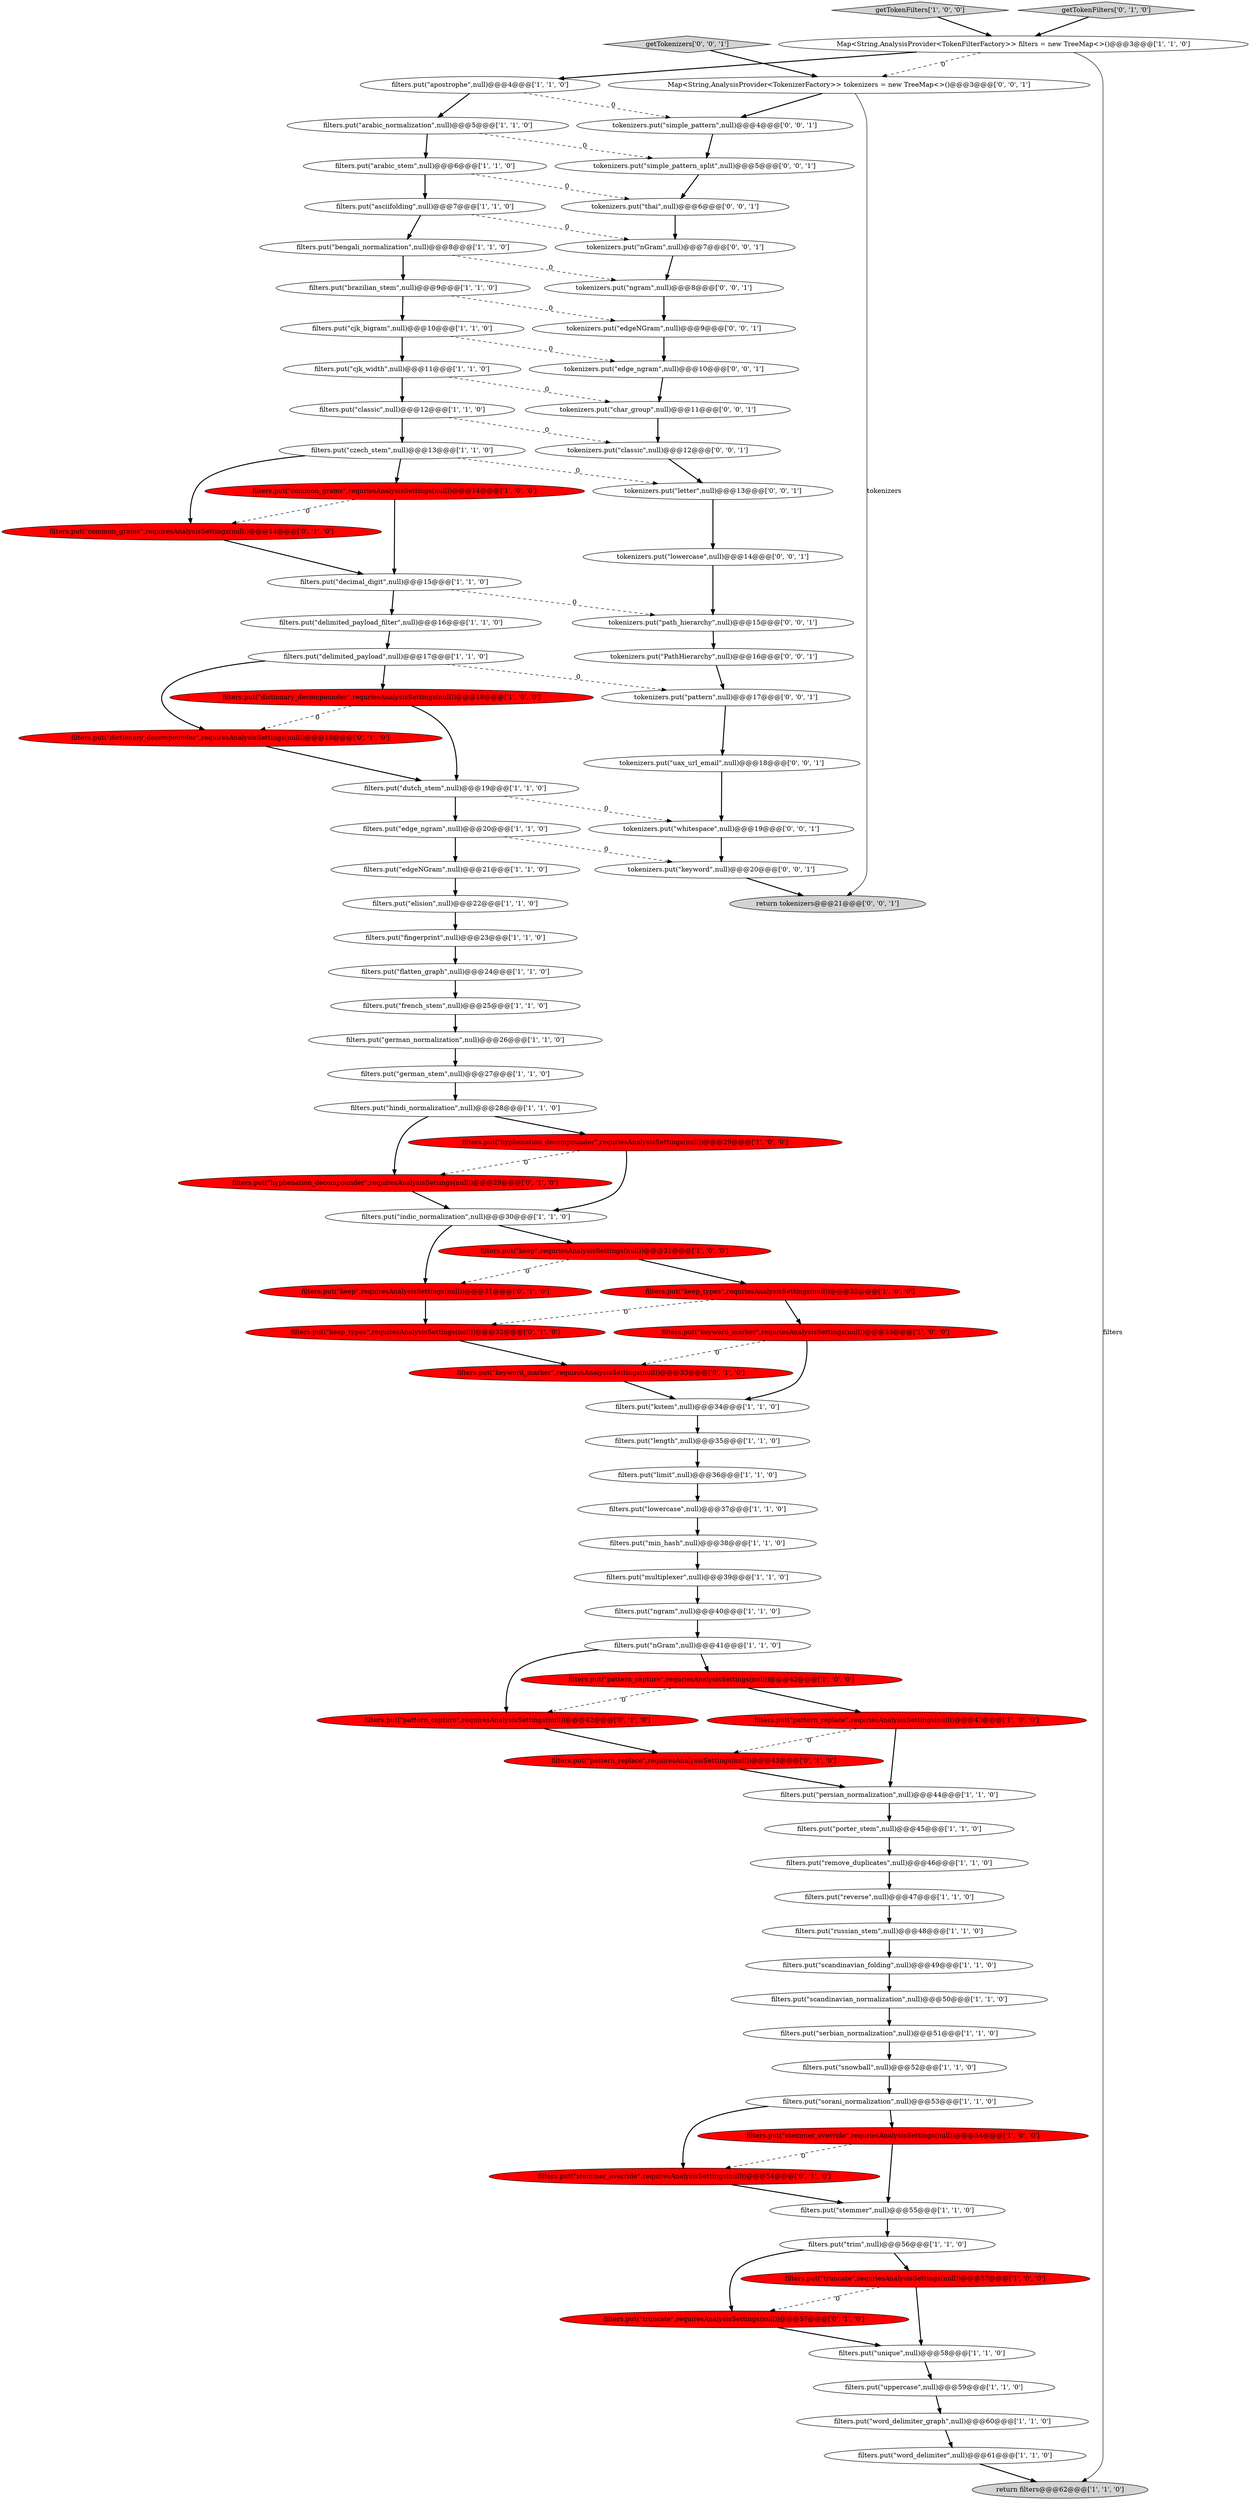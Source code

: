 digraph {
39 [style = filled, label = "filters.put(\"french_stem\",null)@@@25@@@['1', '1', '0']", fillcolor = white, shape = ellipse image = "AAA0AAABBB1BBB"];
9 [style = filled, label = "filters.put(\"reverse\",null)@@@47@@@['1', '1', '0']", fillcolor = white, shape = ellipse image = "AAA0AAABBB1BBB"];
20 [style = filled, label = "filters.put(\"edgeNGram\",null)@@@21@@@['1', '1', '0']", fillcolor = white, shape = ellipse image = "AAA0AAABBB1BBB"];
58 [style = filled, label = "filters.put(\"arabic_normalization\",null)@@@5@@@['1', '1', '0']", fillcolor = white, shape = ellipse image = "AAA0AAABBB1BBB"];
5 [style = filled, label = "filters.put(\"porter_stem\",null)@@@45@@@['1', '1', '0']", fillcolor = white, shape = ellipse image = "AAA0AAABBB1BBB"];
51 [style = filled, label = "filters.put(\"dictionary_decompounder\",requriesAnalysisSettings(null))@@@18@@@['1', '0', '0']", fillcolor = red, shape = ellipse image = "AAA1AAABBB1BBB"];
85 [style = filled, label = "tokenizers.put(\"ngram\",null)@@@8@@@['0', '0', '1']", fillcolor = white, shape = ellipse image = "AAA0AAABBB3BBB"];
44 [style = filled, label = "filters.put(\"persian_normalization\",null)@@@44@@@['1', '1', '0']", fillcolor = white, shape = ellipse image = "AAA0AAABBB1BBB"];
89 [style = filled, label = "tokenizers.put(\"classic\",null)@@@12@@@['0', '0', '1']", fillcolor = white, shape = ellipse image = "AAA0AAABBB3BBB"];
16 [style = filled, label = "filters.put(\"hyphenation_decompounder\",requriesAnalysisSettings(null))@@@29@@@['1', '0', '0']", fillcolor = red, shape = ellipse image = "AAA1AAABBB1BBB"];
7 [style = filled, label = "filters.put(\"ngram\",null)@@@40@@@['1', '1', '0']", fillcolor = white, shape = ellipse image = "AAA0AAABBB1BBB"];
59 [style = filled, label = "filters.put(\"edge_ngram\",null)@@@20@@@['1', '1', '0']", fillcolor = white, shape = ellipse image = "AAA0AAABBB1BBB"];
57 [style = filled, label = "filters.put(\"kstem\",null)@@@34@@@['1', '1', '0']", fillcolor = white, shape = ellipse image = "AAA0AAABBB1BBB"];
22 [style = filled, label = "filters.put(\"delimited_payload_filter\",null)@@@16@@@['1', '1', '0']", fillcolor = white, shape = ellipse image = "AAA0AAABBB1BBB"];
49 [style = filled, label = "filters.put(\"fingerprint\",null)@@@23@@@['1', '1', '0']", fillcolor = white, shape = ellipse image = "AAA0AAABBB1BBB"];
48 [style = filled, label = "filters.put(\"keep_types\",requriesAnalysisSettings(null))@@@32@@@['1', '0', '0']", fillcolor = red, shape = ellipse image = "AAA1AAABBB1BBB"];
91 [style = filled, label = "tokenizers.put(\"edge_ngram\",null)@@@10@@@['0', '0', '1']", fillcolor = white, shape = ellipse image = "AAA0AAABBB3BBB"];
23 [style = filled, label = "getTokenFilters['1', '0', '0']", fillcolor = lightgray, shape = diamond image = "AAA0AAABBB1BBB"];
71 [style = filled, label = "filters.put(\"pattern_replace\",requiresAnalysisSettings(null))@@@43@@@['0', '1', '0']", fillcolor = red, shape = ellipse image = "AAA1AAABBB2BBB"];
40 [style = filled, label = "filters.put(\"arabic_stem\",null)@@@6@@@['1', '1', '0']", fillcolor = white, shape = ellipse image = "AAA0AAABBB1BBB"];
6 [style = filled, label = "filters.put(\"german_stem\",null)@@@27@@@['1', '1', '0']", fillcolor = white, shape = ellipse image = "AAA0AAABBB1BBB"];
24 [style = filled, label = "filters.put(\"keep\",requriesAnalysisSettings(null))@@@31@@@['1', '0', '0']", fillcolor = red, shape = ellipse image = "AAA1AAABBB1BBB"];
35 [style = filled, label = "filters.put(\"length\",null)@@@35@@@['1', '1', '0']", fillcolor = white, shape = ellipse image = "AAA0AAABBB1BBB"];
74 [style = filled, label = "Map<String,AnalysisProvider<TokenizerFactory>> tokenizers = new TreeMap<>()@@@3@@@['0', '0', '1']", fillcolor = white, shape = ellipse image = "AAA0AAABBB3BBB"];
14 [style = filled, label = "filters.put(\"pattern_capture\",requriesAnalysisSettings(null))@@@42@@@['1', '0', '0']", fillcolor = red, shape = ellipse image = "AAA1AAABBB1BBB"];
31 [style = filled, label = "filters.put(\"stemmer_override\",requriesAnalysisSettings(null))@@@54@@@['1', '0', '0']", fillcolor = red, shape = ellipse image = "AAA1AAABBB1BBB"];
80 [style = filled, label = "tokenizers.put(\"nGram\",null)@@@7@@@['0', '0', '1']", fillcolor = white, shape = ellipse image = "AAA0AAABBB3BBB"];
0 [style = filled, label = "filters.put(\"flatten_graph\",null)@@@24@@@['1', '1', '0']", fillcolor = white, shape = ellipse image = "AAA0AAABBB1BBB"];
56 [style = filled, label = "filters.put(\"limit\",null)@@@36@@@['1', '1', '0']", fillcolor = white, shape = ellipse image = "AAA0AAABBB1BBB"];
29 [style = filled, label = "filters.put(\"asciifolding\",null)@@@7@@@['1', '1', '0']", fillcolor = white, shape = ellipse image = "AAA0AAABBB1BBB"];
63 [style = filled, label = "filters.put(\"common_grams\",requiresAnalysisSettings(null))@@@14@@@['0', '1', '0']", fillcolor = red, shape = ellipse image = "AAA1AAABBB2BBB"];
61 [style = filled, label = "filters.put(\"keep_types\",requiresAnalysisSettings(null))@@@32@@@['0', '1', '0']", fillcolor = red, shape = ellipse image = "AAA1AAABBB2BBB"];
72 [style = filled, label = "tokenizers.put(\"thai\",null)@@@6@@@['0', '0', '1']", fillcolor = white, shape = ellipse image = "AAA0AAABBB3BBB"];
82 [style = filled, label = "tokenizers.put(\"whitespace\",null)@@@19@@@['0', '0', '1']", fillcolor = white, shape = ellipse image = "AAA0AAABBB3BBB"];
86 [style = filled, label = "tokenizers.put(\"char_group\",null)@@@11@@@['0', '0', '1']", fillcolor = white, shape = ellipse image = "AAA0AAABBB3BBB"];
77 [style = filled, label = "tokenizers.put(\"keyword\",null)@@@20@@@['0', '0', '1']", fillcolor = white, shape = ellipse image = "AAA0AAABBB3BBB"];
90 [style = filled, label = "tokenizers.put(\"letter\",null)@@@13@@@['0', '0', '1']", fillcolor = white, shape = ellipse image = "AAA0AAABBB3BBB"];
33 [style = filled, label = "filters.put(\"hindi_normalization\",null)@@@28@@@['1', '1', '0']", fillcolor = white, shape = ellipse image = "AAA0AAABBB1BBB"];
68 [style = filled, label = "filters.put(\"dictionary_decompounder\",requiresAnalysisSettings(null))@@@18@@@['0', '1', '0']", fillcolor = red, shape = ellipse image = "AAA1AAABBB2BBB"];
83 [style = filled, label = "tokenizers.put(\"pattern\",null)@@@17@@@['0', '0', '1']", fillcolor = white, shape = ellipse image = "AAA0AAABBB3BBB"];
30 [style = filled, label = "filters.put(\"serbian_normalization\",null)@@@51@@@['1', '1', '0']", fillcolor = white, shape = ellipse image = "AAA0AAABBB1BBB"];
2 [style = filled, label = "filters.put(\"brazilian_stem\",null)@@@9@@@['1', '1', '0']", fillcolor = white, shape = ellipse image = "AAA0AAABBB1BBB"];
11 [style = filled, label = "filters.put(\"truncate\",requriesAnalysisSettings(null))@@@57@@@['1', '0', '0']", fillcolor = red, shape = ellipse image = "AAA1AAABBB1BBB"];
36 [style = filled, label = "filters.put(\"pattern_replace\",requriesAnalysisSettings(null))@@@43@@@['1', '0', '0']", fillcolor = red, shape = ellipse image = "AAA1AAABBB1BBB"];
13 [style = filled, label = "filters.put(\"stemmer\",null)@@@55@@@['1', '1', '0']", fillcolor = white, shape = ellipse image = "AAA0AAABBB1BBB"];
12 [style = filled, label = "filters.put(\"delimited_payload\",null)@@@17@@@['1', '1', '0']", fillcolor = white, shape = ellipse image = "AAA0AAABBB1BBB"];
45 [style = filled, label = "filters.put(\"common_grams\",requriesAnalysisSettings(null))@@@14@@@['1', '0', '0']", fillcolor = red, shape = ellipse image = "AAA1AAABBB1BBB"];
15 [style = filled, label = "filters.put(\"remove_duplicates\",null)@@@46@@@['1', '1', '0']", fillcolor = white, shape = ellipse image = "AAA0AAABBB1BBB"];
53 [style = filled, label = "filters.put(\"unique\",null)@@@58@@@['1', '1', '0']", fillcolor = white, shape = ellipse image = "AAA0AAABBB1BBB"];
25 [style = filled, label = "filters.put(\"scandinavian_folding\",null)@@@49@@@['1', '1', '0']", fillcolor = white, shape = ellipse image = "AAA0AAABBB1BBB"];
87 [style = filled, label = "tokenizers.put(\"uax_url_email\",null)@@@18@@@['0', '0', '1']", fillcolor = white, shape = ellipse image = "AAA0AAABBB3BBB"];
52 [style = filled, label = "filters.put(\"german_normalization\",null)@@@26@@@['1', '1', '0']", fillcolor = white, shape = ellipse image = "AAA0AAABBB1BBB"];
38 [style = filled, label = "filters.put(\"decimal_digit\",null)@@@15@@@['1', '1', '0']", fillcolor = white, shape = ellipse image = "AAA0AAABBB1BBB"];
46 [style = filled, label = "return filters@@@62@@@['1', '1', '0']", fillcolor = lightgray, shape = ellipse image = "AAA0AAABBB1BBB"];
70 [style = filled, label = "getTokenFilters['0', '1', '0']", fillcolor = lightgray, shape = diamond image = "AAA0AAABBB2BBB"];
4 [style = filled, label = "filters.put(\"nGram\",null)@@@41@@@['1', '1', '0']", fillcolor = white, shape = ellipse image = "AAA0AAABBB1BBB"];
32 [style = filled, label = "Map<String,AnalysisProvider<TokenFilterFactory>> filters = new TreeMap<>()@@@3@@@['1', '1', '0']", fillcolor = white, shape = ellipse image = "AAA0AAABBB1BBB"];
19 [style = filled, label = "filters.put(\"russian_stem\",null)@@@48@@@['1', '1', '0']", fillcolor = white, shape = ellipse image = "AAA0AAABBB1BBB"];
41 [style = filled, label = "filters.put(\"bengali_normalization\",null)@@@8@@@['1', '1', '0']", fillcolor = white, shape = ellipse image = "AAA0AAABBB1BBB"];
37 [style = filled, label = "filters.put(\"dutch_stem\",null)@@@19@@@['1', '1', '0']", fillcolor = white, shape = ellipse image = "AAA0AAABBB1BBB"];
78 [style = filled, label = "return tokenizers@@@21@@@['0', '0', '1']", fillcolor = lightgray, shape = ellipse image = "AAA0AAABBB3BBB"];
73 [style = filled, label = "tokenizers.put(\"lowercase\",null)@@@14@@@['0', '0', '1']", fillcolor = white, shape = ellipse image = "AAA0AAABBB3BBB"];
50 [style = filled, label = "filters.put(\"word_delimiter\",null)@@@61@@@['1', '1', '0']", fillcolor = white, shape = ellipse image = "AAA0AAABBB1BBB"];
79 [style = filled, label = "tokenizers.put(\"simple_pattern\",null)@@@4@@@['0', '0', '1']", fillcolor = white, shape = ellipse image = "AAA0AAABBB3BBB"];
28 [style = filled, label = "filters.put(\"multiplexer\",null)@@@39@@@['1', '1', '0']", fillcolor = white, shape = ellipse image = "AAA0AAABBB1BBB"];
67 [style = filled, label = "filters.put(\"keep\",requiresAnalysisSettings(null))@@@31@@@['0', '1', '0']", fillcolor = red, shape = ellipse image = "AAA1AAABBB2BBB"];
55 [style = filled, label = "filters.put(\"cjk_bigram\",null)@@@10@@@['1', '1', '0']", fillcolor = white, shape = ellipse image = "AAA0AAABBB1BBB"];
84 [style = filled, label = "tokenizers.put(\"simple_pattern_split\",null)@@@5@@@['0', '0', '1']", fillcolor = white, shape = ellipse image = "AAA0AAABBB3BBB"];
66 [style = filled, label = "filters.put(\"keyword_marker\",requiresAnalysisSettings(null))@@@33@@@['0', '1', '0']", fillcolor = red, shape = ellipse image = "AAA1AAABBB2BBB"];
88 [style = filled, label = "getTokenizers['0', '0', '1']", fillcolor = lightgray, shape = diamond image = "AAA0AAABBB3BBB"];
8 [style = filled, label = "filters.put(\"snowball\",null)@@@52@@@['1', '1', '0']", fillcolor = white, shape = ellipse image = "AAA0AAABBB1BBB"];
1 [style = filled, label = "filters.put(\"cjk_width\",null)@@@11@@@['1', '1', '0']", fillcolor = white, shape = ellipse image = "AAA0AAABBB1BBB"];
60 [style = filled, label = "filters.put(\"sorani_normalization\",null)@@@53@@@['1', '1', '0']", fillcolor = white, shape = ellipse image = "AAA0AAABBB1BBB"];
26 [style = filled, label = "filters.put(\"indic_normalization\",null)@@@30@@@['1', '1', '0']", fillcolor = white, shape = ellipse image = "AAA0AAABBB1BBB"];
75 [style = filled, label = "tokenizers.put(\"PathHierarchy\",null)@@@16@@@['0', '0', '1']", fillcolor = white, shape = ellipse image = "AAA0AAABBB3BBB"];
81 [style = filled, label = "tokenizers.put(\"edgeNGram\",null)@@@9@@@['0', '0', '1']", fillcolor = white, shape = ellipse image = "AAA0AAABBB3BBB"];
64 [style = filled, label = "filters.put(\"stemmer_override\",requiresAnalysisSettings(null))@@@54@@@['0', '1', '0']", fillcolor = red, shape = ellipse image = "AAA1AAABBB2BBB"];
34 [style = filled, label = "filters.put(\"elision\",null)@@@22@@@['1', '1', '0']", fillcolor = white, shape = ellipse image = "AAA0AAABBB1BBB"];
54 [style = filled, label = "filters.put(\"keyword_marker\",requriesAnalysisSettings(null))@@@33@@@['1', '0', '0']", fillcolor = red, shape = ellipse image = "AAA1AAABBB1BBB"];
76 [style = filled, label = "tokenizers.put(\"path_hierarchy\",null)@@@15@@@['0', '0', '1']", fillcolor = white, shape = ellipse image = "AAA0AAABBB3BBB"];
69 [style = filled, label = "filters.put(\"pattern_capture\",requiresAnalysisSettings(null))@@@42@@@['0', '1', '0']", fillcolor = red, shape = ellipse image = "AAA1AAABBB2BBB"];
43 [style = filled, label = "filters.put(\"classic\",null)@@@12@@@['1', '1', '0']", fillcolor = white, shape = ellipse image = "AAA0AAABBB1BBB"];
21 [style = filled, label = "filters.put(\"lowercase\",null)@@@37@@@['1', '1', '0']", fillcolor = white, shape = ellipse image = "AAA0AAABBB1BBB"];
3 [style = filled, label = "filters.put(\"uppercase\",null)@@@59@@@['1', '1', '0']", fillcolor = white, shape = ellipse image = "AAA0AAABBB1BBB"];
62 [style = filled, label = "filters.put(\"hyphenation_decompounder\",requiresAnalysisSettings(null))@@@29@@@['0', '1', '0']", fillcolor = red, shape = ellipse image = "AAA1AAABBB2BBB"];
17 [style = filled, label = "filters.put(\"word_delimiter_graph\",null)@@@60@@@['1', '1', '0']", fillcolor = white, shape = ellipse image = "AAA0AAABBB1BBB"];
47 [style = filled, label = "filters.put(\"czech_stem\",null)@@@13@@@['1', '1', '0']", fillcolor = white, shape = ellipse image = "AAA0AAABBB1BBB"];
42 [style = filled, label = "filters.put(\"apostrophe\",null)@@@4@@@['1', '1', '0']", fillcolor = white, shape = ellipse image = "AAA0AAABBB1BBB"];
10 [style = filled, label = "filters.put(\"trim\",null)@@@56@@@['1', '1', '0']", fillcolor = white, shape = ellipse image = "AAA0AAABBB1BBB"];
18 [style = filled, label = "filters.put(\"scandinavian_normalization\",null)@@@50@@@['1', '1', '0']", fillcolor = white, shape = ellipse image = "AAA0AAABBB1BBB"];
65 [style = filled, label = "filters.put(\"truncate\",requiresAnalysisSettings(null))@@@57@@@['0', '1', '0']", fillcolor = red, shape = ellipse image = "AAA1AAABBB2BBB"];
27 [style = filled, label = "filters.put(\"min_hash\",null)@@@38@@@['1', '1', '0']", fillcolor = white, shape = ellipse image = "AAA0AAABBB1BBB"];
75->83 [style = bold, label=""];
61->66 [style = bold, label=""];
64->13 [style = bold, label=""];
71->44 [style = bold, label=""];
54->57 [style = bold, label=""];
27->28 [style = bold, label=""];
18->30 [style = bold, label=""];
5->15 [style = bold, label=""];
49->0 [style = bold, label=""];
47->90 [style = dashed, label="0"];
91->86 [style = bold, label=""];
12->68 [style = bold, label=""];
48->54 [style = bold, label=""];
58->84 [style = dashed, label="0"];
87->82 [style = bold, label=""];
72->80 [style = bold, label=""];
45->63 [style = dashed, label="0"];
31->64 [style = dashed, label="0"];
45->38 [style = bold, label=""];
70->32 [style = bold, label=""];
37->82 [style = dashed, label="0"];
30->8 [style = bold, label=""];
63->38 [style = bold, label=""];
73->76 [style = bold, label=""];
76->75 [style = bold, label=""];
10->11 [style = bold, label=""];
74->78 [style = solid, label="tokenizers"];
26->67 [style = bold, label=""];
33->16 [style = bold, label=""];
43->89 [style = dashed, label="0"];
32->74 [style = dashed, label="0"];
36->44 [style = bold, label=""];
54->66 [style = dashed, label="0"];
20->34 [style = bold, label=""];
79->84 [style = bold, label=""];
60->64 [style = bold, label=""];
16->26 [style = bold, label=""];
80->85 [style = bold, label=""];
47->63 [style = bold, label=""];
26->24 [style = bold, label=""];
74->79 [style = bold, label=""];
41->2 [style = bold, label=""];
77->78 [style = bold, label=""];
84->72 [style = bold, label=""];
67->61 [style = bold, label=""];
19->25 [style = bold, label=""];
12->51 [style = bold, label=""];
51->68 [style = dashed, label="0"];
86->89 [style = bold, label=""];
39->52 [style = bold, label=""];
90->73 [style = bold, label=""];
43->47 [style = bold, label=""];
15->9 [style = bold, label=""];
55->91 [style = dashed, label="0"];
56->21 [style = bold, label=""];
10->65 [style = bold, label=""];
60->31 [style = bold, label=""];
29->80 [style = dashed, label="0"];
62->26 [style = bold, label=""];
65->53 [style = bold, label=""];
32->42 [style = bold, label=""];
66->57 [style = bold, label=""];
57->35 [style = bold, label=""];
81->91 [style = bold, label=""];
59->20 [style = bold, label=""];
2->55 [style = bold, label=""];
40->29 [style = bold, label=""];
0->39 [style = bold, label=""];
14->36 [style = bold, label=""];
13->10 [style = bold, label=""];
40->72 [style = dashed, label="0"];
4->14 [style = bold, label=""];
21->27 [style = bold, label=""];
34->49 [style = bold, label=""];
1->86 [style = dashed, label="0"];
31->13 [style = bold, label=""];
82->77 [style = bold, label=""];
25->18 [style = bold, label=""];
23->32 [style = bold, label=""];
88->74 [style = bold, label=""];
7->4 [style = bold, label=""];
59->77 [style = dashed, label="0"];
41->85 [style = dashed, label="0"];
48->61 [style = dashed, label="0"];
51->37 [style = bold, label=""];
17->50 [style = bold, label=""];
42->58 [style = bold, label=""];
11->65 [style = dashed, label="0"];
6->33 [style = bold, label=""];
52->6 [style = bold, label=""];
85->81 [style = bold, label=""];
9->19 [style = bold, label=""];
3->17 [style = bold, label=""];
4->69 [style = bold, label=""];
47->45 [style = bold, label=""];
44->5 [style = bold, label=""];
36->71 [style = dashed, label="0"];
38->76 [style = dashed, label="0"];
32->46 [style = solid, label="filters"];
33->62 [style = bold, label=""];
50->46 [style = bold, label=""];
1->43 [style = bold, label=""];
29->41 [style = bold, label=""];
53->3 [style = bold, label=""];
8->60 [style = bold, label=""];
28->7 [style = bold, label=""];
58->40 [style = bold, label=""];
42->79 [style = dashed, label="0"];
68->37 [style = bold, label=""];
2->81 [style = dashed, label="0"];
35->56 [style = bold, label=""];
14->69 [style = dashed, label="0"];
11->53 [style = bold, label=""];
16->62 [style = dashed, label="0"];
12->83 [style = dashed, label="0"];
69->71 [style = bold, label=""];
22->12 [style = bold, label=""];
37->59 [style = bold, label=""];
55->1 [style = bold, label=""];
89->90 [style = bold, label=""];
38->22 [style = bold, label=""];
24->48 [style = bold, label=""];
83->87 [style = bold, label=""];
24->67 [style = dashed, label="0"];
}
